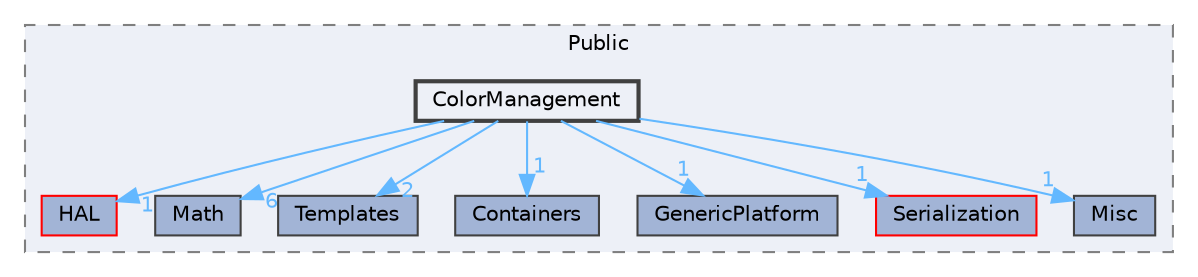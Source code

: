digraph "ColorManagement"
{
 // INTERACTIVE_SVG=YES
 // LATEX_PDF_SIZE
  bgcolor="transparent";
  edge [fontname=Helvetica,fontsize=10,labelfontname=Helvetica,labelfontsize=10];
  node [fontname=Helvetica,fontsize=10,shape=box,height=0.2,width=0.4];
  compound=true
  subgraph clusterdir_ba49309ee78fabe0452662bc1a7ef37d {
    graph [ bgcolor="#edf0f7", pencolor="grey50", label="Public", fontname=Helvetica,fontsize=10 style="filled,dashed", URL="dir_ba49309ee78fabe0452662bc1a7ef37d.html",tooltip=""]
  dir_06b681a867cd45e91f64ca04156625cf [label="HAL", fillcolor="#a2b4d6", color="red", style="filled", URL="dir_06b681a867cd45e91f64ca04156625cf.html",tooltip=""];
  dir_d9c32345848c1de2353c1248bbdefaac [label="Math", fillcolor="#a2b4d6", color="grey25", style="filled", URL="dir_d9c32345848c1de2353c1248bbdefaac.html",tooltip=""];
  dir_d923b29e5793e4ca6ecf89bd6d2fe94d [label="Templates", fillcolor="#a2b4d6", color="grey25", style="filled", URL="dir_d923b29e5793e4ca6ecf89bd6d2fe94d.html",tooltip=""];
  dir_d6d4edf6ba84739b62e6fae684879a69 [label="Containers", fillcolor="#a2b4d6", color="grey25", style="filled", URL="dir_d6d4edf6ba84739b62e6fae684879a69.html",tooltip=""];
  dir_1c568e3b9220952114991a6a4d431654 [label="GenericPlatform", fillcolor="#a2b4d6", color="grey25", style="filled", URL="dir_1c568e3b9220952114991a6a4d431654.html",tooltip=""];
  dir_4acb951885fdf3c7a4c2ab809ab845db [label="Serialization", fillcolor="#a2b4d6", color="red", style="filled", URL="dir_4acb951885fdf3c7a4c2ab809ab845db.html",tooltip=""];
  dir_8d7b93d547498163f6da7ff79a1b5a4d [label="Misc", fillcolor="#a2b4d6", color="grey25", style="filled", URL="dir_8d7b93d547498163f6da7ff79a1b5a4d.html",tooltip=""];
  dir_b1e4e44619822e99bf9ebf5c13e7a4b2 [label="ColorManagement", fillcolor="#edf0f7", color="grey25", style="filled,bold", URL="dir_b1e4e44619822e99bf9ebf5c13e7a4b2.html",tooltip=""];
  }
  dir_b1e4e44619822e99bf9ebf5c13e7a4b2->dir_06b681a867cd45e91f64ca04156625cf [headlabel="1", labeldistance=1.5 headhref="dir_000205_000461.html" href="dir_000205_000461.html" color="steelblue1" fontcolor="steelblue1"];
  dir_b1e4e44619822e99bf9ebf5c13e7a4b2->dir_1c568e3b9220952114991a6a4d431654 [headlabel="1", labeldistance=1.5 headhref="dir_000205_000432.html" href="dir_000205_000432.html" color="steelblue1" fontcolor="steelblue1"];
  dir_b1e4e44619822e99bf9ebf5c13e7a4b2->dir_4acb951885fdf3c7a4c2ab809ab845db [headlabel="1", labeldistance=1.5 headhref="dir_000205_001018.html" href="dir_000205_001018.html" color="steelblue1" fontcolor="steelblue1"];
  dir_b1e4e44619822e99bf9ebf5c13e7a4b2->dir_8d7b93d547498163f6da7ff79a1b5a4d [headlabel="1", labeldistance=1.5 headhref="dir_000205_000649.html" href="dir_000205_000649.html" color="steelblue1" fontcolor="steelblue1"];
  dir_b1e4e44619822e99bf9ebf5c13e7a4b2->dir_d6d4edf6ba84739b62e6fae684879a69 [headlabel="1", labeldistance=1.5 headhref="dir_000205_000253.html" href="dir_000205_000253.html" color="steelblue1" fontcolor="steelblue1"];
  dir_b1e4e44619822e99bf9ebf5c13e7a4b2->dir_d923b29e5793e4ca6ecf89bd6d2fe94d [headlabel="2", labeldistance=1.5 headhref="dir_000205_001176.html" href="dir_000205_001176.html" color="steelblue1" fontcolor="steelblue1"];
  dir_b1e4e44619822e99bf9ebf5c13e7a4b2->dir_d9c32345848c1de2353c1248bbdefaac [headlabel="6", labeldistance=1.5 headhref="dir_000205_000608.html" href="dir_000205_000608.html" color="steelblue1" fontcolor="steelblue1"];
}
